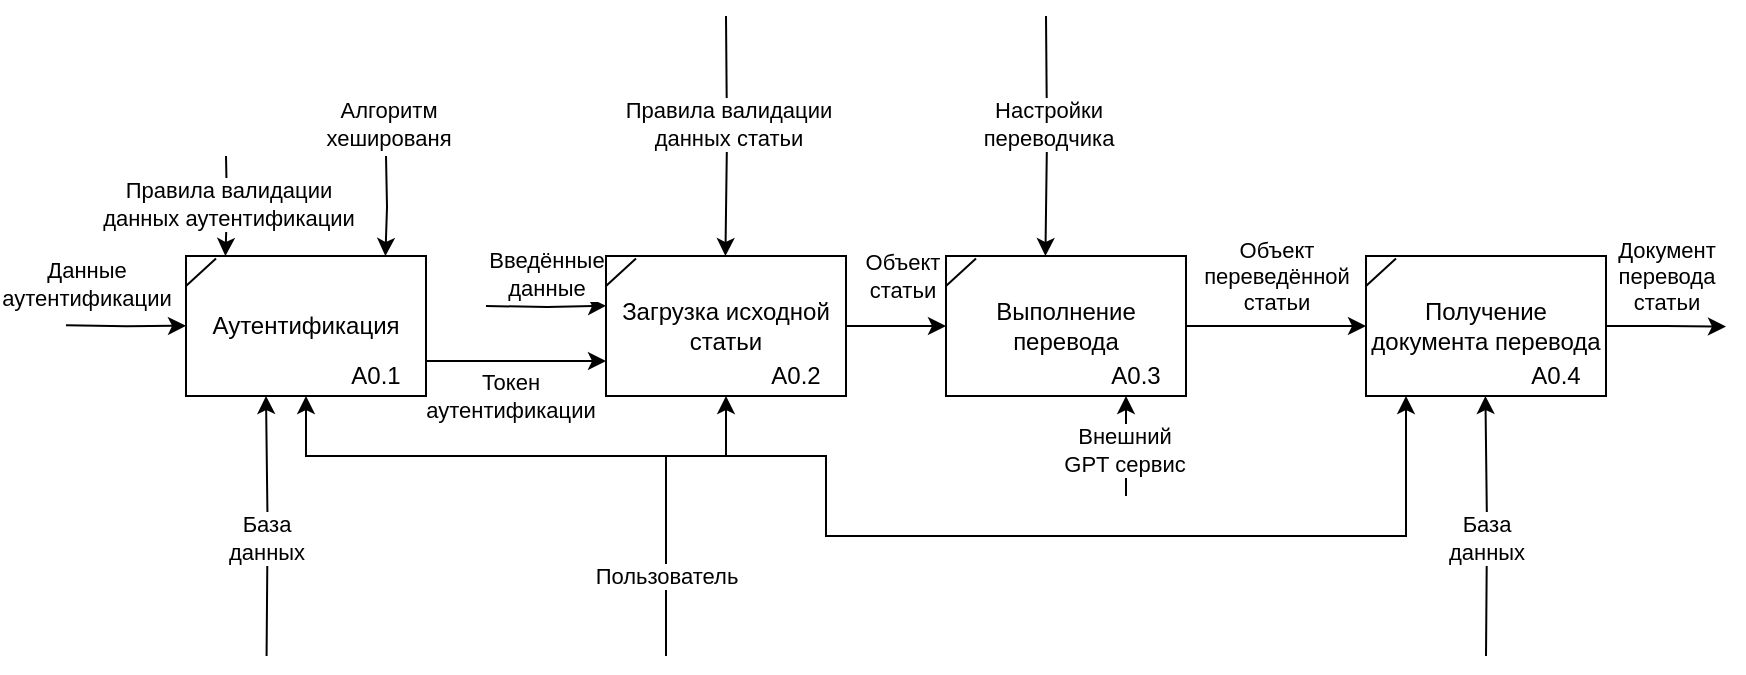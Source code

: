 <mxfile version="24.8.3">
  <diagram name="Page-1" id="uBzJqkvn-coMeqm4FWbq">
    <mxGraphModel dx="1126" dy="204" grid="1" gridSize="10" guides="1" tooltips="1" connect="1" arrows="1" fold="1" page="1" pageScale="1" pageWidth="850" pageHeight="1100" math="0" shadow="0">
      <root>
        <mxCell id="0" />
        <mxCell id="1" parent="0" />
        <mxCell id="qKa-sRlJu5exaVu3pFO9-18" style="edgeStyle=orthogonalEdgeStyle;rounded=0;orthogonalLoop=1;jettySize=auto;html=1;exitX=1;exitY=0.5;exitDx=0;exitDy=0;entryX=0;entryY=0.5;entryDx=0;entryDy=0;" parent="1" source="qKa-sRlJu5exaVu3pFO9-1" target="qKa-sRlJu5exaVu3pFO9-7" edge="1">
          <mxGeometry relative="1" as="geometry">
            <mxPoint x="490" y="395" as="targetPoint" />
          </mxGeometry>
        </mxCell>
        <mxCell id="qKa-sRlJu5exaVu3pFO9-19" value="Объект&lt;div&gt;статьи&lt;/div&gt;" style="edgeLabel;html=1;align=center;verticalAlign=middle;resizable=0;points=[];" parent="qKa-sRlJu5exaVu3pFO9-18" vertex="1" connectable="0">
          <mxGeometry x="-0.608" y="1" relative="1" as="geometry">
            <mxPoint x="18" y="-24" as="offset" />
          </mxGeometry>
        </mxCell>
        <mxCell id="qKa-sRlJu5exaVu3pFO9-30" style="edgeStyle=orthogonalEdgeStyle;rounded=0;orthogonalLoop=1;jettySize=auto;html=1;" parent="1" edge="1">
          <mxGeometry relative="1" as="geometry">
            <mxPoint x="329.71" y="360" as="targetPoint" />
            <mxPoint x="330" y="240" as="sourcePoint" />
          </mxGeometry>
        </mxCell>
        <mxCell id="qKa-sRlJu5exaVu3pFO9-31" value="Правила валидации&lt;div&gt;данных статьи&lt;/div&gt;" style="edgeLabel;html=1;align=center;verticalAlign=middle;resizable=0;points=[];" parent="qKa-sRlJu5exaVu3pFO9-30" vertex="1" connectable="0">
          <mxGeometry x="-0.286" relative="1" as="geometry">
            <mxPoint y="11" as="offset" />
          </mxGeometry>
        </mxCell>
        <mxCell id="qKa-sRlJu5exaVu3pFO9-1" value="Загрузка исходной статьи" style="rounded=0;whiteSpace=wrap;html=1;" parent="1" vertex="1">
          <mxGeometry x="270" y="360" width="120" height="70" as="geometry" />
        </mxCell>
        <mxCell id="qKa-sRlJu5exaVu3pFO9-5" value="" style="endArrow=none;html=1;rounded=0;exitX=0;exitY=0.25;exitDx=0;exitDy=0;entryX=0.125;entryY=0.02;entryDx=0;entryDy=0;entryPerimeter=0;" parent="1" edge="1">
          <mxGeometry width="50" height="50" relative="1" as="geometry">
            <mxPoint x="270" y="375" as="sourcePoint" />
            <mxPoint x="285" y="361.2" as="targetPoint" />
          </mxGeometry>
        </mxCell>
        <mxCell id="qKa-sRlJu5exaVu3pFO9-6" value="A0.2" style="text;html=1;align=center;verticalAlign=middle;whiteSpace=wrap;rounded=0;" parent="1" vertex="1">
          <mxGeometry x="340" y="410" width="50" height="20" as="geometry" />
        </mxCell>
        <mxCell id="qKa-sRlJu5exaVu3pFO9-16" style="edgeStyle=orthogonalEdgeStyle;rounded=0;orthogonalLoop=1;jettySize=auto;html=1;exitX=1;exitY=0.5;exitDx=0;exitDy=0;entryX=0;entryY=0.5;entryDx=0;entryDy=0;" parent="1" source="qKa-sRlJu5exaVu3pFO9-7" target="qKa-sRlJu5exaVu3pFO9-13" edge="1">
          <mxGeometry relative="1" as="geometry" />
        </mxCell>
        <mxCell id="qKa-sRlJu5exaVu3pFO9-17" value="Объект&lt;div&gt;переведённой&lt;/div&gt;&lt;div&gt;статьи&lt;/div&gt;" style="edgeLabel;html=1;align=center;verticalAlign=middle;resizable=0;points=[];" parent="qKa-sRlJu5exaVu3pFO9-16" vertex="1" connectable="0">
          <mxGeometry x="-0.484" y="1" relative="1" as="geometry">
            <mxPoint x="22" y="-24" as="offset" />
          </mxGeometry>
        </mxCell>
        <mxCell id="qKa-sRlJu5exaVu3pFO9-22" style="edgeStyle=orthogonalEdgeStyle;rounded=0;orthogonalLoop=1;jettySize=auto;html=1;" parent="1" edge="1">
          <mxGeometry relative="1" as="geometry">
            <mxPoint x="530" y="430" as="targetPoint" />
            <mxPoint x="530" y="480" as="sourcePoint" />
          </mxGeometry>
        </mxCell>
        <mxCell id="qKa-sRlJu5exaVu3pFO9-23" value="Внешний&lt;div&gt;GPT сервис&lt;/div&gt;" style="edgeLabel;html=1;align=center;verticalAlign=middle;resizable=0;points=[];" parent="qKa-sRlJu5exaVu3pFO9-22" vertex="1" connectable="0">
          <mxGeometry x="-0.085" y="1" relative="1" as="geometry">
            <mxPoint as="offset" />
          </mxGeometry>
        </mxCell>
        <mxCell id="qKa-sRlJu5exaVu3pFO9-7" value="Выполнение перевода" style="rounded=0;whiteSpace=wrap;html=1;" parent="1" vertex="1">
          <mxGeometry x="440" y="360" width="120" height="70" as="geometry" />
        </mxCell>
        <mxCell id="qKa-sRlJu5exaVu3pFO9-8" value="" style="endArrow=none;html=1;rounded=0;exitX=0;exitY=0.25;exitDx=0;exitDy=0;entryX=0.125;entryY=0.02;entryDx=0;entryDy=0;entryPerimeter=0;" parent="1" edge="1">
          <mxGeometry width="50" height="50" relative="1" as="geometry">
            <mxPoint x="440" y="375" as="sourcePoint" />
            <mxPoint x="455" y="361.2" as="targetPoint" />
          </mxGeometry>
        </mxCell>
        <mxCell id="qKa-sRlJu5exaVu3pFO9-9" value="A0.3" style="text;html=1;align=center;verticalAlign=middle;whiteSpace=wrap;rounded=0;" parent="1" vertex="1">
          <mxGeometry x="510" y="410" width="50" height="20" as="geometry" />
        </mxCell>
        <mxCell id="qKa-sRlJu5exaVu3pFO9-26" style="edgeStyle=orthogonalEdgeStyle;rounded=0;orthogonalLoop=1;jettySize=auto;html=1;exitX=1;exitY=0.5;exitDx=0;exitDy=0;" parent="1" source="qKa-sRlJu5exaVu3pFO9-13" edge="1">
          <mxGeometry relative="1" as="geometry">
            <mxPoint x="830" y="395.286" as="targetPoint" />
          </mxGeometry>
        </mxCell>
        <mxCell id="qKa-sRlJu5exaVu3pFO9-27" value="Документ&lt;div&gt;перевода&lt;/div&gt;&lt;div&gt;статьи&lt;/div&gt;" style="edgeLabel;html=1;align=center;verticalAlign=middle;resizable=0;points=[];" parent="qKa-sRlJu5exaVu3pFO9-26" vertex="1" connectable="0">
          <mxGeometry x="0.327" y="3" relative="1" as="geometry">
            <mxPoint x="-10" y="-23" as="offset" />
          </mxGeometry>
        </mxCell>
        <mxCell id="qKa-sRlJu5exaVu3pFO9-13" value="Получение документа перевода" style="rounded=0;whiteSpace=wrap;html=1;" parent="1" vertex="1">
          <mxGeometry x="650" y="360" width="120" height="70" as="geometry" />
        </mxCell>
        <mxCell id="qKa-sRlJu5exaVu3pFO9-14" value="" style="endArrow=none;html=1;rounded=0;exitX=0;exitY=0.25;exitDx=0;exitDy=0;entryX=0.125;entryY=0.02;entryDx=0;entryDy=0;entryPerimeter=0;" parent="1" edge="1">
          <mxGeometry width="50" height="50" relative="1" as="geometry">
            <mxPoint x="650" y="375" as="sourcePoint" />
            <mxPoint x="665" y="361.2" as="targetPoint" />
          </mxGeometry>
        </mxCell>
        <mxCell id="qKa-sRlJu5exaVu3pFO9-15" value="A0.4" style="text;html=1;align=center;verticalAlign=middle;whiteSpace=wrap;rounded=0;" parent="1" vertex="1">
          <mxGeometry x="720" y="410" width="50" height="20" as="geometry" />
        </mxCell>
        <mxCell id="qKa-sRlJu5exaVu3pFO9-24" style="edgeStyle=orthogonalEdgeStyle;rounded=0;orthogonalLoop=1;jettySize=auto;html=1;" parent="1" edge="1">
          <mxGeometry relative="1" as="geometry">
            <mxPoint x="709.71" y="430" as="targetPoint" />
            <mxPoint x="710" y="560" as="sourcePoint" />
          </mxGeometry>
        </mxCell>
        <mxCell id="qKa-sRlJu5exaVu3pFO9-25" value="База&lt;div&gt;данных&lt;/div&gt;" style="edgeLabel;html=1;align=center;verticalAlign=middle;resizable=0;points=[];" parent="qKa-sRlJu5exaVu3pFO9-24" vertex="1" connectable="0">
          <mxGeometry x="-0.085" y="1" relative="1" as="geometry">
            <mxPoint as="offset" />
          </mxGeometry>
        </mxCell>
        <mxCell id="qKa-sRlJu5exaVu3pFO9-28" style="edgeStyle=orthogonalEdgeStyle;rounded=0;orthogonalLoop=1;jettySize=auto;html=1;" parent="1" edge="1">
          <mxGeometry relative="1" as="geometry">
            <mxPoint x="270" y="384.886" as="targetPoint" />
            <mxPoint x="210" y="385" as="sourcePoint" />
          </mxGeometry>
        </mxCell>
        <mxCell id="qKa-sRlJu5exaVu3pFO9-29" value="&lt;div&gt;Введённые&lt;/div&gt;&lt;div&gt;данные&lt;/div&gt;" style="edgeLabel;html=1;align=center;verticalAlign=middle;resizable=0;points=[];" parent="qKa-sRlJu5exaVu3pFO9-28" vertex="1" connectable="0">
          <mxGeometry x="0.327" y="3" relative="1" as="geometry">
            <mxPoint x="-10" y="-13" as="offset" />
          </mxGeometry>
        </mxCell>
        <mxCell id="qKa-sRlJu5exaVu3pFO9-37" style="edgeStyle=orthogonalEdgeStyle;rounded=0;orthogonalLoop=1;jettySize=auto;html=1;entryX=0.5;entryY=1;entryDx=0;entryDy=0;" parent="1" target="qKa-sRlJu5exaVu3pFO9-1" edge="1">
          <mxGeometry relative="1" as="geometry">
            <mxPoint x="489.71" y="479.98" as="targetPoint" />
            <mxPoint x="300" y="560" as="sourcePoint" />
            <Array as="points">
              <mxPoint x="300" y="460" />
              <mxPoint x="330" y="460" />
            </Array>
          </mxGeometry>
        </mxCell>
        <mxCell id="FMmnlDa48nqs-zbiRRiQ-1" style="edgeStyle=orthogonalEdgeStyle;rounded=0;orthogonalLoop=1;jettySize=auto;html=1;" parent="1" edge="1">
          <mxGeometry relative="1" as="geometry">
            <mxPoint x="489.71" y="360" as="targetPoint" />
            <mxPoint x="490" y="240" as="sourcePoint" />
          </mxGeometry>
        </mxCell>
        <mxCell id="FMmnlDa48nqs-zbiRRiQ-2" value="Настройки&lt;div&gt;переводчика&lt;/div&gt;" style="edgeLabel;html=1;align=center;verticalAlign=middle;resizable=0;points=[];" parent="FMmnlDa48nqs-zbiRRiQ-1" vertex="1" connectable="0">
          <mxGeometry x="-0.286" relative="1" as="geometry">
            <mxPoint y="11" as="offset" />
          </mxGeometry>
        </mxCell>
        <mxCell id="oEpLi4sN9AUOejENOSs7-26" style="edgeStyle=orthogonalEdgeStyle;rounded=0;orthogonalLoop=1;jettySize=auto;html=1;" parent="1" edge="1">
          <mxGeometry relative="1" as="geometry">
            <mxPoint x="79.71" y="360" as="targetPoint" />
            <mxPoint x="80" y="310" as="sourcePoint" />
          </mxGeometry>
        </mxCell>
        <mxCell id="oEpLi4sN9AUOejENOSs7-27" value="Правила валидации&lt;div&gt;данных аутентификации&lt;/div&gt;" style="edgeLabel;html=1;align=center;verticalAlign=middle;resizable=0;points=[];" parent="oEpLi4sN9AUOejENOSs7-26" vertex="1" connectable="0">
          <mxGeometry x="-0.286" relative="1" as="geometry">
            <mxPoint y="6" as="offset" />
          </mxGeometry>
        </mxCell>
        <mxCell id="oEpLi4sN9AUOejENOSs7-35" style="edgeStyle=orthogonalEdgeStyle;rounded=0;orthogonalLoop=1;jettySize=auto;html=1;exitX=1;exitY=0.75;exitDx=0;exitDy=0;entryX=0;entryY=0.75;entryDx=0;entryDy=0;" parent="1" source="oEpLi4sN9AUOejENOSs7-28" target="qKa-sRlJu5exaVu3pFO9-1" edge="1">
          <mxGeometry relative="1" as="geometry">
            <Array as="points">
              <mxPoint x="220" y="413" />
              <mxPoint x="220" y="413" />
            </Array>
          </mxGeometry>
        </mxCell>
        <mxCell id="oEpLi4sN9AUOejENOSs7-36" value="Токен&lt;div&gt;аутентификации&lt;/div&gt;" style="edgeLabel;html=1;align=center;verticalAlign=middle;resizable=0;points=[];" parent="oEpLi4sN9AUOejENOSs7-35" vertex="1" connectable="0">
          <mxGeometry x="-0.731" y="1" relative="1" as="geometry">
            <mxPoint x="30" y="18" as="offset" />
          </mxGeometry>
        </mxCell>
        <mxCell id="oEpLi4sN9AUOejENOSs7-28" value="Аутентификация" style="rounded=0;whiteSpace=wrap;html=1;" parent="1" vertex="1">
          <mxGeometry x="60" y="360" width="120" height="70" as="geometry" />
        </mxCell>
        <mxCell id="oEpLi4sN9AUOejENOSs7-29" value="" style="endArrow=none;html=1;rounded=0;exitX=0;exitY=0.25;exitDx=0;exitDy=0;entryX=0.125;entryY=0.02;entryDx=0;entryDy=0;entryPerimeter=0;" parent="1" edge="1">
          <mxGeometry width="50" height="50" relative="1" as="geometry">
            <mxPoint x="60" y="375" as="sourcePoint" />
            <mxPoint x="75" y="361.2" as="targetPoint" />
          </mxGeometry>
        </mxCell>
        <mxCell id="oEpLi4sN9AUOejENOSs7-30" value="A0.1" style="text;html=1;align=center;verticalAlign=middle;whiteSpace=wrap;rounded=0;" parent="1" vertex="1">
          <mxGeometry x="130" y="410" width="50" height="20" as="geometry" />
        </mxCell>
        <mxCell id="oEpLi4sN9AUOejENOSs7-31" style="edgeStyle=orthogonalEdgeStyle;rounded=0;orthogonalLoop=1;jettySize=auto;html=1;exitX=1;exitY=0.5;exitDx=0;exitDy=0;" parent="1" edge="1">
          <mxGeometry relative="1" as="geometry">
            <mxPoint x="60" y="394.886" as="targetPoint" />
            <mxPoint y="394.6" as="sourcePoint" />
          </mxGeometry>
        </mxCell>
        <mxCell id="oEpLi4sN9AUOejENOSs7-32" value="Данные&lt;div&gt;аутентификации&lt;/div&gt;" style="edgeLabel;html=1;align=center;verticalAlign=middle;resizable=0;points=[];" parent="oEpLi4sN9AUOejENOSs7-31" vertex="1" connectable="0">
          <mxGeometry x="0.327" y="3" relative="1" as="geometry">
            <mxPoint x="-30" y="-18" as="offset" />
          </mxGeometry>
        </mxCell>
        <mxCell id="oEpLi4sN9AUOejENOSs7-33" style="edgeStyle=orthogonalEdgeStyle;rounded=0;orthogonalLoop=1;jettySize=auto;html=1;entryX=0.5;entryY=1;entryDx=0;entryDy=0;" parent="1" target="oEpLi4sN9AUOejENOSs7-28" edge="1">
          <mxGeometry relative="1" as="geometry">
            <mxPoint x="340" y="440" as="targetPoint" />
            <mxPoint x="300" y="560" as="sourcePoint" />
            <Array as="points">
              <mxPoint x="300" y="460" />
              <mxPoint x="120" y="460" />
            </Array>
          </mxGeometry>
        </mxCell>
        <mxCell id="oEpLi4sN9AUOejENOSs7-34" value="Пользователь" style="edgeLabel;html=1;align=center;verticalAlign=middle;resizable=0;points=[];" parent="oEpLi4sN9AUOejENOSs7-33" vertex="1" connectable="0">
          <mxGeometry x="-0.291" relative="1" as="geometry">
            <mxPoint x="10" y="60" as="offset" />
          </mxGeometry>
        </mxCell>
        <mxCell id="oEpLi4sN9AUOejENOSs7-37" style="edgeStyle=orthogonalEdgeStyle;rounded=0;orthogonalLoop=1;jettySize=auto;html=1;" parent="1" edge="1">
          <mxGeometry relative="1" as="geometry">
            <mxPoint x="159.71" y="360" as="targetPoint" />
            <mxPoint x="160" y="310" as="sourcePoint" />
          </mxGeometry>
        </mxCell>
        <mxCell id="oEpLi4sN9AUOejENOSs7-38" value="Алгоритм&lt;div&gt;хешированя&lt;/div&gt;" style="edgeLabel;html=1;align=center;verticalAlign=middle;resizable=0;points=[];" parent="oEpLi4sN9AUOejENOSs7-37" vertex="1" connectable="0">
          <mxGeometry x="-0.286" relative="1" as="geometry">
            <mxPoint y="-34" as="offset" />
          </mxGeometry>
        </mxCell>
        <mxCell id="oEpLi4sN9AUOejENOSs7-39" style="edgeStyle=orthogonalEdgeStyle;rounded=0;orthogonalLoop=1;jettySize=auto;html=1;" parent="1" edge="1">
          <mxGeometry relative="1" as="geometry">
            <mxPoint x="100" y="430" as="targetPoint" />
            <mxPoint x="100.29" y="560" as="sourcePoint" />
          </mxGeometry>
        </mxCell>
        <mxCell id="oEpLi4sN9AUOejENOSs7-40" value="База&lt;div&gt;данных&lt;/div&gt;" style="edgeLabel;html=1;align=center;verticalAlign=middle;resizable=0;points=[];" parent="oEpLi4sN9AUOejENOSs7-39" vertex="1" connectable="0">
          <mxGeometry x="-0.085" y="1" relative="1" as="geometry">
            <mxPoint as="offset" />
          </mxGeometry>
        </mxCell>
        <mxCell id="zjJ09IDU66fDoJCiBF43-1" style="edgeStyle=orthogonalEdgeStyle;rounded=0;orthogonalLoop=1;jettySize=auto;html=1;" edge="1" parent="1">
          <mxGeometry relative="1" as="geometry">
            <mxPoint x="670" y="430" as="targetPoint" />
            <mxPoint x="300" y="460" as="sourcePoint" />
            <Array as="points">
              <mxPoint x="380" y="460" />
              <mxPoint x="380" y="500" />
              <mxPoint x="670" y="500" />
              <mxPoint x="670" y="430" />
            </Array>
          </mxGeometry>
        </mxCell>
      </root>
    </mxGraphModel>
  </diagram>
</mxfile>
